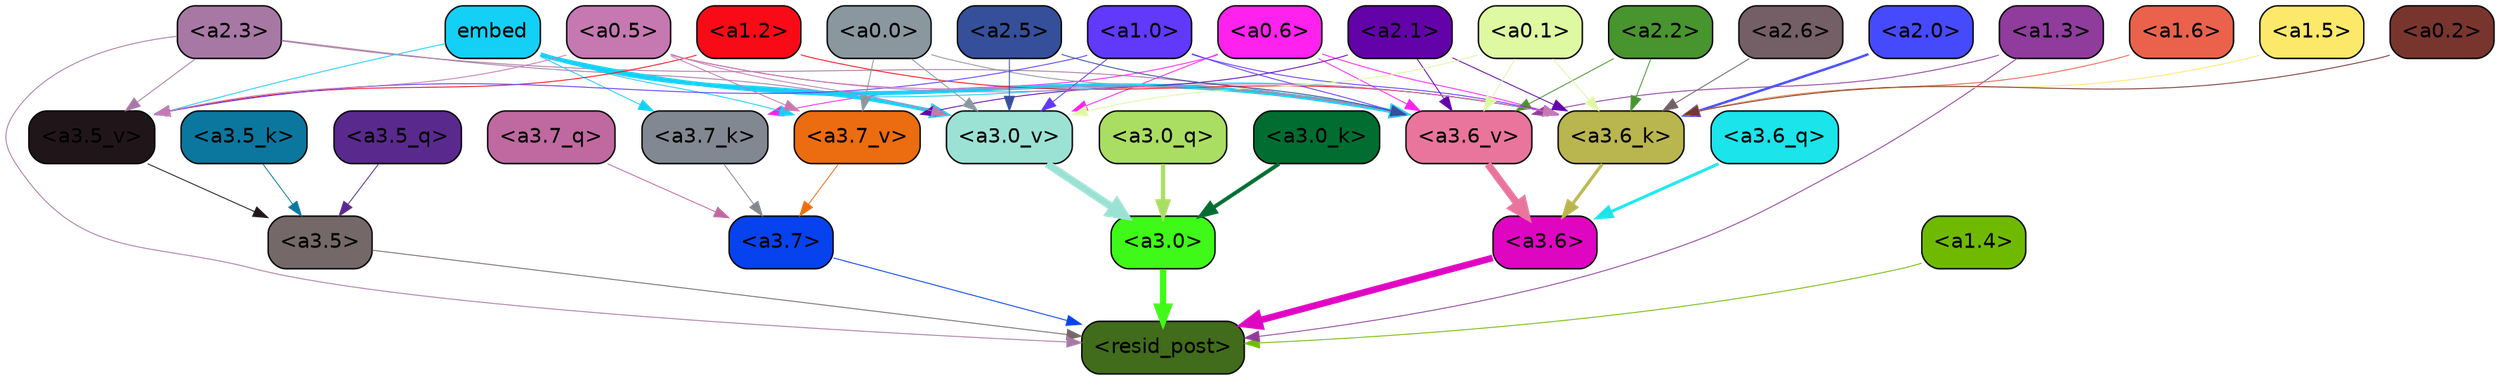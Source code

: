 strict digraph "" {
	graph [bgcolor=transparent,
		layout=dot,
		overlap=false,
		splines=true
	];
	"<a3.7>"	[color=black,
		fillcolor="#0642ed",
		fontname=Helvetica,
		shape=box,
		style="filled, rounded"];
	"<resid_post>"	[color=black,
		fillcolor="#416c1b",
		fontname=Helvetica,
		shape=box,
		style="filled, rounded"];
	"<a3.7>" -> "<resid_post>"	[color="#0642ed",
		penwidth=0.6239100098609924];
	"<a3.6>"	[color=black,
		fillcolor="#df06c2",
		fontname=Helvetica,
		shape=box,
		style="filled, rounded"];
	"<a3.6>" -> "<resid_post>"	[color="#df06c2",
		penwidth=4.569062113761902];
	"<a3.5>"	[color=black,
		fillcolor="#746868",
		fontname=Helvetica,
		shape=box,
		style="filled, rounded"];
	"<a3.5>" -> "<resid_post>"	[color="#746868",
		penwidth=0.6];
	"<a3.0>"	[color=black,
		fillcolor="#3ff918",
		fontname=Helvetica,
		shape=box,
		style="filled, rounded"];
	"<a3.0>" -> "<resid_post>"	[color="#3ff918",
		penwidth=4.283544182777405];
	"<a2.3>"	[color=black,
		fillcolor="#a878a4",
		fontname=Helvetica,
		shape=box,
		style="filled, rounded"];
	"<a2.3>" -> "<resid_post>"	[color="#a878a4",
		penwidth=0.6];
	"<a3.6_v>"	[color=black,
		fillcolor="#e9759d",
		fontname=Helvetica,
		shape=box,
		style="filled, rounded"];
	"<a2.3>" -> "<a3.6_v>"	[color="#a878a4",
		penwidth=0.6];
	"<a3.5_v>"	[color=black,
		fillcolor="#201619",
		fontname=Helvetica,
		shape=box,
		style="filled, rounded"];
	"<a2.3>" -> "<a3.5_v>"	[color="#a878a4",
		penwidth=0.6];
	"<a3.0_v>"	[color=black,
		fillcolor="#9be2d5",
		fontname=Helvetica,
		shape=box,
		style="filled, rounded"];
	"<a2.3>" -> "<a3.0_v>"	[color="#a878a4",
		penwidth=0.6];
	"<a1.4>"	[color=black,
		fillcolor="#6fba01",
		fontname=Helvetica,
		shape=box,
		style="filled, rounded"];
	"<a1.4>" -> "<resid_post>"	[color="#6fba01",
		penwidth=0.6];
	"<a1.3>"	[color=black,
		fillcolor="#8f3c9d",
		fontname=Helvetica,
		shape=box,
		style="filled, rounded"];
	"<a1.3>" -> "<resid_post>"	[color="#8f3c9d",
		penwidth=0.6];
	"<a1.3>" -> "<a3.6_v>"	[color="#8f3c9d",
		penwidth=0.6];
	"<a3.7_q>"	[color=black,
		fillcolor="#bf69a0",
		fontname=Helvetica,
		shape=box,
		style="filled, rounded"];
	"<a3.7_q>" -> "<a3.7>"	[color="#bf69a0",
		penwidth=0.6];
	"<a3.6_q>"	[color=black,
		fillcolor="#1be4ea",
		fontname=Helvetica,
		shape=box,
		style="filled, rounded"];
	"<a3.6_q>" -> "<a3.6>"	[color="#1be4ea",
		penwidth=2.0347584784030914];
	"<a3.5_q>"	[color=black,
		fillcolor="#5a298e",
		fontname=Helvetica,
		shape=box,
		style="filled, rounded"];
	"<a3.5_q>" -> "<a3.5>"	[color="#5a298e",
		penwidth=0.6];
	"<a3.0_q>"	[color=black,
		fillcolor="#aade62",
		fontname=Helvetica,
		shape=box,
		style="filled, rounded"];
	"<a3.0_q>" -> "<a3.0>"	[color="#aade62",
		penwidth=2.8635367155075073];
	"<a3.7_k>"	[color=black,
		fillcolor="#818891",
		fontname=Helvetica,
		shape=box,
		style="filled, rounded"];
	"<a3.7_k>" -> "<a3.7>"	[color="#818891",
		penwidth=0.6];
	"<a3.6_k>"	[color=black,
		fillcolor="#b9b54f",
		fontname=Helvetica,
		shape=box,
		style="filled, rounded"];
	"<a3.6_k>" -> "<a3.6>"	[color="#b9b54f",
		penwidth=2.1760786175727844];
	"<a3.5_k>"	[color=black,
		fillcolor="#0b779f",
		fontname=Helvetica,
		shape=box,
		style="filled, rounded"];
	"<a3.5_k>" -> "<a3.5>"	[color="#0b779f",
		penwidth=0.6];
	"<a3.0_k>"	[color=black,
		fillcolor="#016d30",
		fontname=Helvetica,
		shape=box,
		style="filled, rounded"];
	"<a3.0_k>" -> "<a3.0>"	[color="#016d30",
		penwidth=2.632905662059784];
	"<a3.7_v>"	[color=black,
		fillcolor="#ec6c10",
		fontname=Helvetica,
		shape=box,
		style="filled, rounded"];
	"<a3.7_v>" -> "<a3.7>"	[color="#ec6c10",
		penwidth=0.6];
	"<a3.6_v>" -> "<a3.6>"	[color="#e9759d",
		penwidth=4.981305837631226];
	"<a3.5_v>" -> "<a3.5>"	[color="#201619",
		penwidth=0.6];
	"<a3.0_v>" -> "<a3.0>"	[color="#9be2d5",
		penwidth=5.168330669403076];
	"<a0.6>"	[color=black,
		fillcolor="#ff21ed",
		fontname=Helvetica,
		shape=box,
		style="filled, rounded"];
	"<a0.6>" -> "<a3.7_k>"	[color="#ff21ed",
		penwidth=0.6];
	"<a0.6>" -> "<a3.6_k>"	[color="#ff21ed",
		penwidth=0.6];
	"<a0.6>" -> "<a3.6_v>"	[color="#ff21ed",
		penwidth=0.6];
	"<a0.6>" -> "<a3.0_v>"	[color="#ff21ed",
		penwidth=0.6];
	embed	[color=black,
		fillcolor="#14d0f6",
		fontname=Helvetica,
		shape=box,
		style="filled, rounded"];
	embed -> "<a3.7_k>"	[color="#14d0f6",
		penwidth=0.6];
	embed -> "<a3.6_k>"	[color="#14d0f6",
		penwidth=0.6];
	embed -> "<a3.7_v>"	[color="#14d0f6",
		penwidth=0.6];
	embed -> "<a3.6_v>"	[color="#14d0f6",
		penwidth=2.7825746536254883];
	embed -> "<a3.5_v>"	[color="#14d0f6",
		penwidth=0.6];
	embed -> "<a3.0_v>"	[color="#14d0f6",
		penwidth=2.6950180530548096];
	"<a2.6>"	[color=black,
		fillcolor="#745f67",
		fontname=Helvetica,
		shape=box,
		style="filled, rounded"];
	"<a2.6>" -> "<a3.6_k>"	[color="#745f67",
		penwidth=0.6];
	"<a2.2>"	[color=black,
		fillcolor="#48942f",
		fontname=Helvetica,
		shape=box,
		style="filled, rounded"];
	"<a2.2>" -> "<a3.6_k>"	[color="#48942f",
		penwidth=0.6];
	"<a2.2>" -> "<a3.6_v>"	[color="#48942f",
		penwidth=0.6];
	"<a2.1>"	[color=black,
		fillcolor="#6402aa",
		fontname=Helvetica,
		shape=box,
		style="filled, rounded"];
	"<a2.1>" -> "<a3.6_k>"	[color="#6402aa",
		penwidth=0.6];
	"<a2.1>" -> "<a3.7_v>"	[color="#6402aa",
		penwidth=0.6];
	"<a2.1>" -> "<a3.6_v>"	[color="#6402aa",
		penwidth=0.6];
	"<a2.0>"	[color=black,
		fillcolor="#464afd",
		fontname=Helvetica,
		shape=box,
		style="filled, rounded"];
	"<a2.0>" -> "<a3.6_k>"	[color="#464afd",
		penwidth=1.6382827460765839];
	"<a1.6>"	[color=black,
		fillcolor="#ea624b",
		fontname=Helvetica,
		shape=box,
		style="filled, rounded"];
	"<a1.6>" -> "<a3.6_k>"	[color="#ea624b",
		penwidth=0.6];
	"<a1.5>"	[color=black,
		fillcolor="#fce96a",
		fontname=Helvetica,
		shape=box,
		style="filled, rounded"];
	"<a1.5>" -> "<a3.6_k>"	[color="#fce96a",
		penwidth=0.6];
	"<a1.2>"	[color=black,
		fillcolor="#f80b16",
		fontname=Helvetica,
		shape=box,
		style="filled, rounded"];
	"<a1.2>" -> "<a3.6_k>"	[color="#f80b16",
		penwidth=0.6];
	"<a1.2>" -> "<a3.5_v>"	[color="#f80b16",
		penwidth=0.6];
	"<a1.0>"	[color=black,
		fillcolor="#6039fb",
		fontname=Helvetica,
		shape=box,
		style="filled, rounded"];
	"<a1.0>" -> "<a3.6_k>"	[color="#6039fb",
		penwidth=0.6];
	"<a1.0>" -> "<a3.6_v>"	[color="#6039fb",
		penwidth=0.6];
	"<a1.0>" -> "<a3.5_v>"	[color="#6039fb",
		penwidth=0.6];
	"<a1.0>" -> "<a3.0_v>"	[color="#6039fb",
		penwidth=0.6];
	"<a0.5>"	[color=black,
		fillcolor="#c678b1",
		fontname=Helvetica,
		shape=box,
		style="filled, rounded"];
	"<a0.5>" -> "<a3.6_k>"	[color="#c678b1",
		penwidth=0.6];
	"<a0.5>" -> "<a3.7_v>"	[color="#c678b1",
		penwidth=0.6];
	"<a0.5>" -> "<a3.6_v>"	[color="#c678b1",
		penwidth=0.6];
	"<a0.5>" -> "<a3.5_v>"	[color="#c678b1",
		penwidth=0.6];
	"<a0.5>" -> "<a3.0_v>"	[color="#c678b1",
		penwidth=0.6];
	"<a0.2>"	[color=black,
		fillcolor="#78352e",
		fontname=Helvetica,
		shape=box,
		style="filled, rounded"];
	"<a0.2>" -> "<a3.6_k>"	[color="#78352e",
		penwidth=0.6];
	"<a0.1>"	[color=black,
		fillcolor="#def9a1",
		fontname=Helvetica,
		shape=box,
		style="filled, rounded"];
	"<a0.1>" -> "<a3.6_k>"	[color="#def9a1",
		penwidth=0.6];
	"<a0.1>" -> "<a3.6_v>"	[color="#def9a1",
		penwidth=0.6];
	"<a0.1>" -> "<a3.0_v>"	[color="#def9a1",
		penwidth=0.6];
	"<a0.0>"	[color=black,
		fillcolor="#8a979f",
		fontname=Helvetica,
		shape=box,
		style="filled, rounded"];
	"<a0.0>" -> "<a3.7_v>"	[color="#8a979f",
		penwidth=0.6];
	"<a0.0>" -> "<a3.6_v>"	[color="#8a979f",
		penwidth=0.6];
	"<a0.0>" -> "<a3.0_v>"	[color="#8a979f",
		penwidth=0.6];
	"<a2.5>"	[color=black,
		fillcolor="#354f9a",
		fontname=Helvetica,
		shape=box,
		style="filled, rounded"];
	"<a2.5>" -> "<a3.6_v>"	[color="#354f9a",
		penwidth=0.6];
	"<a2.5>" -> "<a3.0_v>"	[color="#354f9a",
		penwidth=0.6];
}
